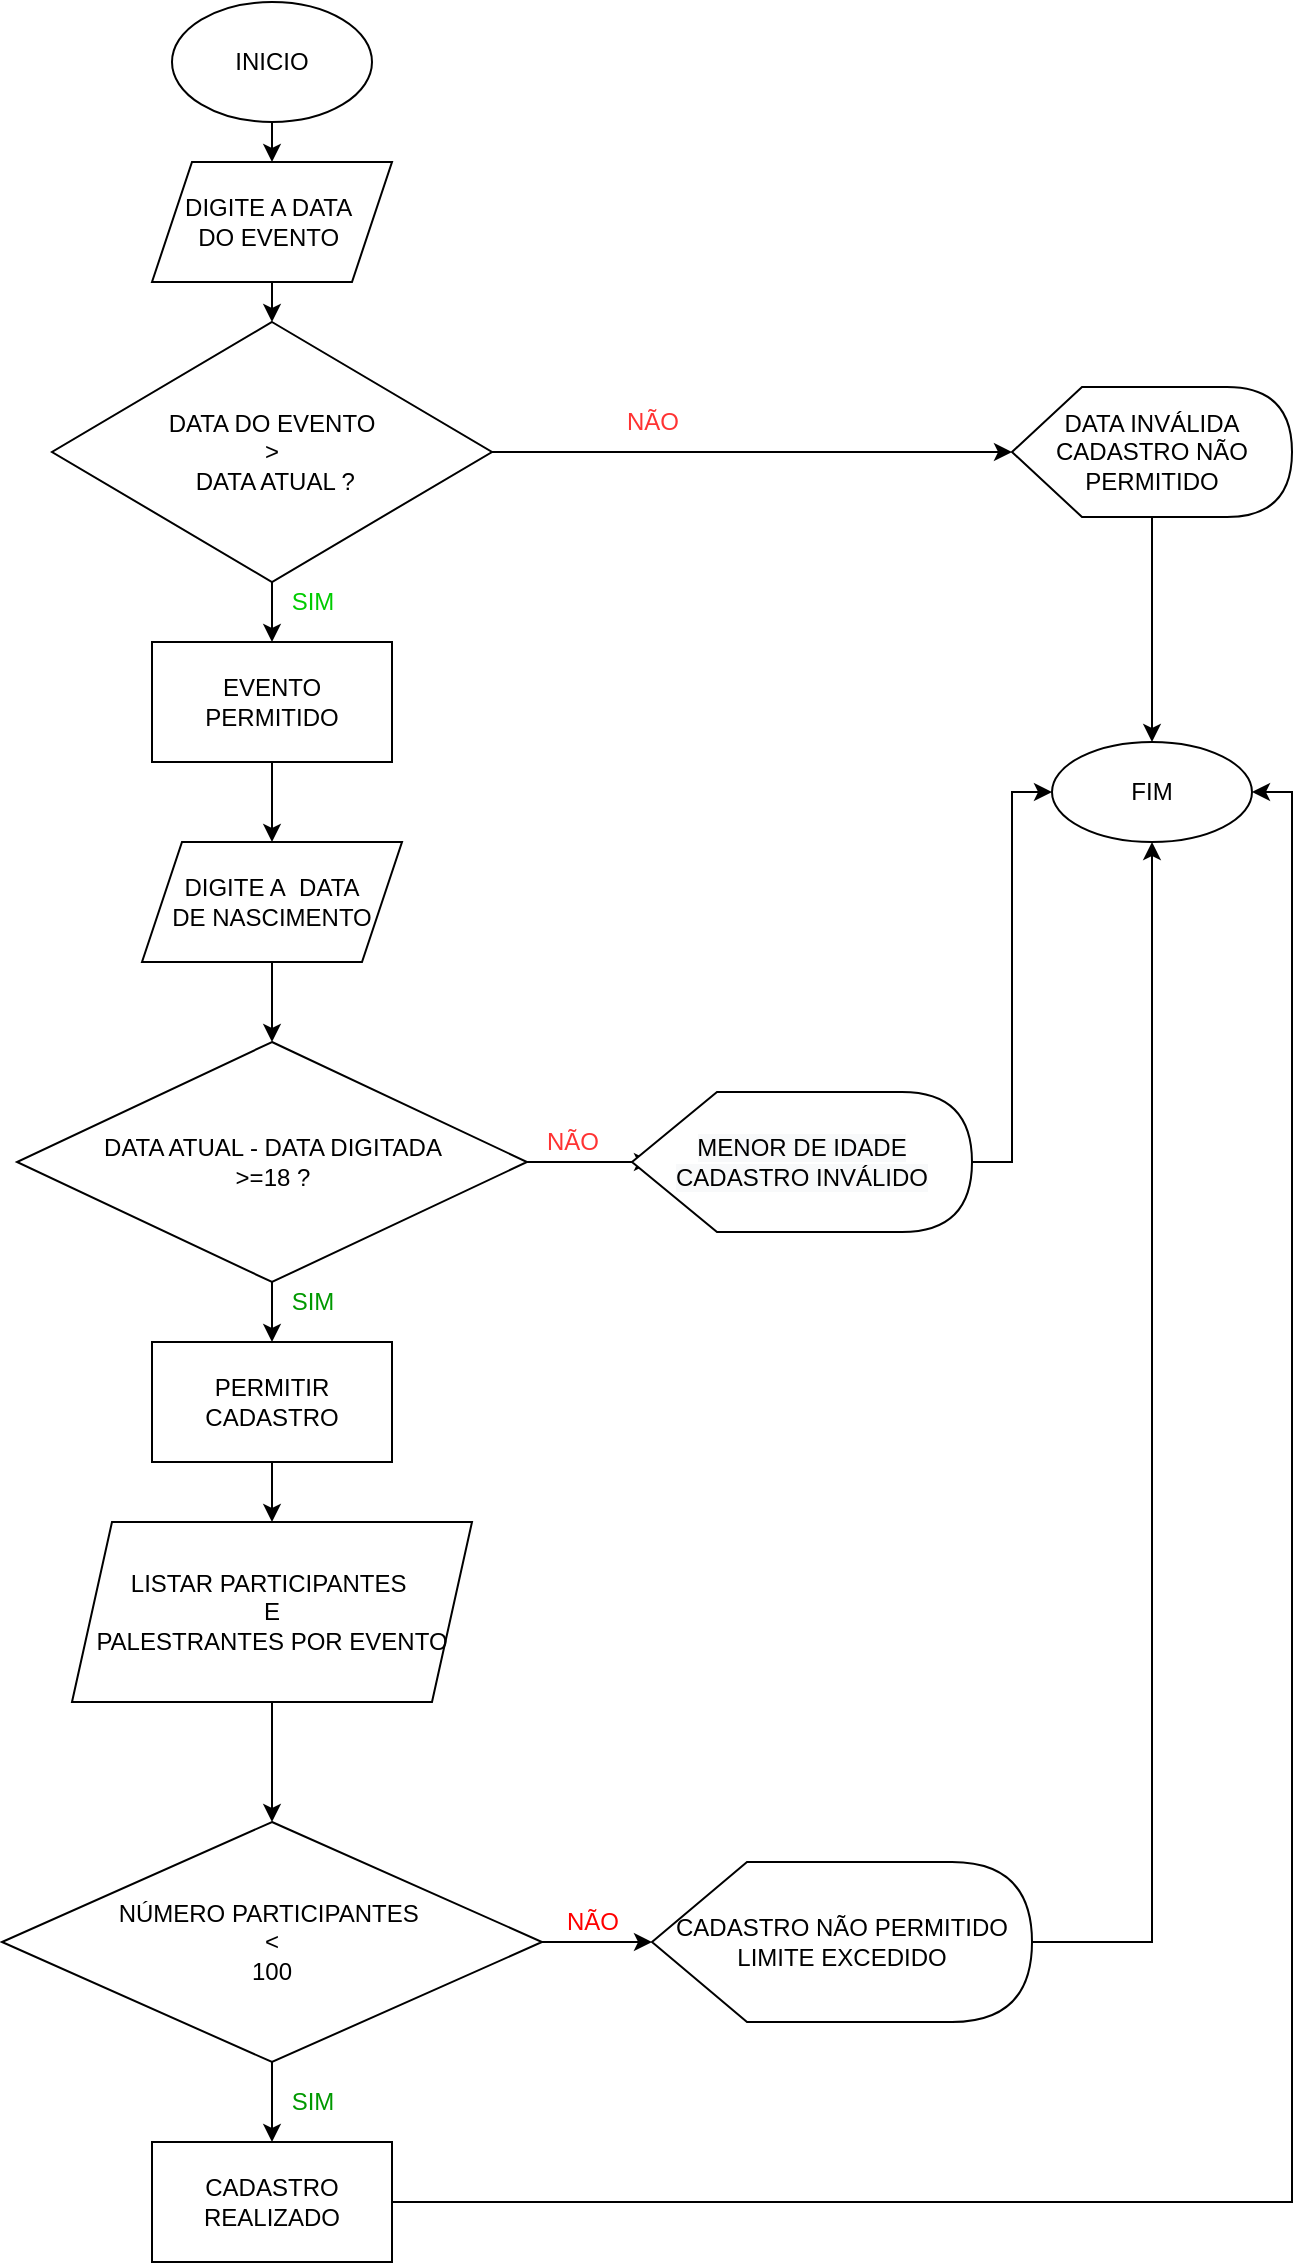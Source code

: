 <mxfile version="16.4.6" type="github">
  <diagram id="ZqMlhw6HM5E0plBPhH-u" name="Page-1">
    <mxGraphModel dx="1114" dy="1074" grid="1" gridSize="10" guides="1" tooltips="1" connect="1" arrows="1" fold="1" page="1" pageScale="1" pageWidth="827" pageHeight="1169" math="0" shadow="0">
      <root>
        <mxCell id="0" />
        <mxCell id="1" parent="0" />
        <mxCell id="c9SwMkSAkgVSywDzVhDR-12" style="edgeStyle=orthogonalEdgeStyle;rounded=0;orthogonalLoop=1;jettySize=auto;html=1;exitX=0.5;exitY=1;exitDx=0;exitDy=0;entryX=0.5;entryY=0;entryDx=0;entryDy=0;" edge="1" parent="1" source="WKFcctsPhPMP4OKQL6qr-1" target="c9SwMkSAkgVSywDzVhDR-11">
          <mxGeometry relative="1" as="geometry" />
        </mxCell>
        <mxCell id="WKFcctsPhPMP4OKQL6qr-1" value="INICIO" style="ellipse;whiteSpace=wrap;html=1;" parent="1" vertex="1">
          <mxGeometry x="250" y="10" width="100" height="60" as="geometry" />
        </mxCell>
        <mxCell id="WKFcctsPhPMP4OKQL6qr-6" style="edgeStyle=orthogonalEdgeStyle;rounded=0;orthogonalLoop=1;jettySize=auto;html=1;exitX=1;exitY=0.5;exitDx=0;exitDy=0;entryX=0;entryY=0.5;entryDx=0;entryDy=0;entryPerimeter=0;" parent="1" source="WKFcctsPhPMP4OKQL6qr-2" edge="1" target="c9SwMkSAkgVSywDzVhDR-18">
          <mxGeometry relative="1" as="geometry">
            <mxPoint x="560" y="235" as="targetPoint" />
          </mxGeometry>
        </mxCell>
        <mxCell id="WKFcctsPhPMP4OKQL6qr-14" style="edgeStyle=orthogonalEdgeStyle;rounded=0;orthogonalLoop=1;jettySize=auto;html=1;entryX=0.5;entryY=0;entryDx=0;entryDy=0;" parent="1" source="WKFcctsPhPMP4OKQL6qr-2" target="WKFcctsPhPMP4OKQL6qr-13" edge="1">
          <mxGeometry relative="1" as="geometry" />
        </mxCell>
        <mxCell id="WKFcctsPhPMP4OKQL6qr-2" value="DATA DO EVENTO&lt;br&gt;&amp;gt;&lt;br&gt;&amp;nbsp;DATA ATUAL ?" style="rhombus;whiteSpace=wrap;html=1;" parent="1" vertex="1">
          <mxGeometry x="190" y="170" width="220" height="130" as="geometry" />
        </mxCell>
        <mxCell id="WKFcctsPhPMP4OKQL6qr-8" value="NÃO" style="text;html=1;align=center;verticalAlign=middle;resizable=0;points=[];autosize=1;fontColor=#FF3333;" parent="1" vertex="1">
          <mxGeometry x="470" y="210" width="40" height="20" as="geometry" />
        </mxCell>
        <mxCell id="WKFcctsPhPMP4OKQL6qr-11" value="FIM" style="ellipse;whiteSpace=wrap;html=1;" parent="1" vertex="1">
          <mxGeometry x="690" y="380" width="100" height="50" as="geometry" />
        </mxCell>
        <mxCell id="WKFcctsPhPMP4OKQL6qr-16" style="edgeStyle=orthogonalEdgeStyle;rounded=0;orthogonalLoop=1;jettySize=auto;html=1;exitX=0.5;exitY=1;exitDx=0;exitDy=0;entryX=0.5;entryY=0;entryDx=0;entryDy=0;" parent="1" source="WKFcctsPhPMP4OKQL6qr-13" target="WKFcctsPhPMP4OKQL6qr-15" edge="1">
          <mxGeometry relative="1" as="geometry" />
        </mxCell>
        <mxCell id="WKFcctsPhPMP4OKQL6qr-13" value="EVENTO PERMITIDO" style="rounded=0;whiteSpace=wrap;html=1;" parent="1" vertex="1">
          <mxGeometry x="240" y="330" width="120" height="60" as="geometry" />
        </mxCell>
        <mxCell id="WKFcctsPhPMP4OKQL6qr-18" style="edgeStyle=orthogonalEdgeStyle;rounded=0;orthogonalLoop=1;jettySize=auto;html=1;" parent="1" source="WKFcctsPhPMP4OKQL6qr-15" target="WKFcctsPhPMP4OKQL6qr-17" edge="1">
          <mxGeometry relative="1" as="geometry" />
        </mxCell>
        <mxCell id="WKFcctsPhPMP4OKQL6qr-15" value="DIGITE A&amp;nbsp; DATA&lt;br&gt;DE NASCIMENTO" style="shape=parallelogram;perimeter=parallelogramPerimeter;whiteSpace=wrap;html=1;fixedSize=1;" parent="1" vertex="1">
          <mxGeometry x="235" y="430" width="130" height="60" as="geometry" />
        </mxCell>
        <mxCell id="WKFcctsPhPMP4OKQL6qr-20" style="edgeStyle=orthogonalEdgeStyle;rounded=0;orthogonalLoop=1;jettySize=auto;html=1;exitX=1;exitY=0.5;exitDx=0;exitDy=0;entryX=0;entryY=0.5;entryDx=0;entryDy=0;" parent="1" source="WKFcctsPhPMP4OKQL6qr-17" edge="1">
          <mxGeometry relative="1" as="geometry">
            <mxPoint x="490" y="590" as="targetPoint" />
          </mxGeometry>
        </mxCell>
        <mxCell id="c9SwMkSAkgVSywDzVhDR-15" style="edgeStyle=orthogonalEdgeStyle;rounded=0;orthogonalLoop=1;jettySize=auto;html=1;exitX=0.5;exitY=1;exitDx=0;exitDy=0;entryX=0.5;entryY=0;entryDx=0;entryDy=0;" edge="1" parent="1" source="WKFcctsPhPMP4OKQL6qr-17" target="c9SwMkSAkgVSywDzVhDR-14">
          <mxGeometry relative="1" as="geometry" />
        </mxCell>
        <mxCell id="WKFcctsPhPMP4OKQL6qr-17" value="DATA ATUAL - DATA DIGITADA &lt;br&gt;&amp;gt;=18 ?" style="rhombus;whiteSpace=wrap;html=1;" parent="1" vertex="1">
          <mxGeometry x="172.5" y="530" width="255" height="120" as="geometry" />
        </mxCell>
        <mxCell id="WKFcctsPhPMP4OKQL6qr-21" value="NÃO" style="text;html=1;align=center;verticalAlign=middle;resizable=0;points=[];autosize=1;strokeColor=none;fillColor=none;fontColor=#FF3333;" parent="1" vertex="1">
          <mxGeometry x="430" y="570" width="40" height="20" as="geometry" />
        </mxCell>
        <mxCell id="c9SwMkSAkgVSywDzVhDR-5" style="edgeStyle=orthogonalEdgeStyle;rounded=0;orthogonalLoop=1;jettySize=auto;html=1;exitX=0.5;exitY=1;exitDx=0;exitDy=0;" edge="1" parent="1" source="c9SwMkSAkgVSywDzVhDR-3" target="c9SwMkSAkgVSywDzVhDR-4">
          <mxGeometry relative="1" as="geometry" />
        </mxCell>
        <mxCell id="c9SwMkSAkgVSywDzVhDR-3" value="&lt;span&gt;LISTAR PARTICIPANTES&amp;nbsp;&lt;/span&gt;&lt;br&gt;&lt;span&gt;E&lt;/span&gt;&lt;br&gt;&lt;span&gt;PALESTRANTES POR EVENTO&lt;/span&gt;" style="shape=parallelogram;perimeter=parallelogramPerimeter;whiteSpace=wrap;html=1;fixedSize=1;" vertex="1" parent="1">
          <mxGeometry x="200" y="770" width="200" height="90" as="geometry" />
        </mxCell>
        <mxCell id="c9SwMkSAkgVSywDzVhDR-23" style="edgeStyle=orthogonalEdgeStyle;rounded=0;orthogonalLoop=1;jettySize=auto;html=1;exitX=1;exitY=0.5;exitDx=0;exitDy=0;entryX=0;entryY=0.5;entryDx=0;entryDy=0;entryPerimeter=0;" edge="1" parent="1" source="c9SwMkSAkgVSywDzVhDR-4" target="c9SwMkSAkgVSywDzVhDR-22">
          <mxGeometry relative="1" as="geometry" />
        </mxCell>
        <mxCell id="c9SwMkSAkgVSywDzVhDR-29" style="edgeStyle=orthogonalEdgeStyle;rounded=0;orthogonalLoop=1;jettySize=auto;html=1;exitX=0.5;exitY=1;exitDx=0;exitDy=0;entryX=0.5;entryY=0;entryDx=0;entryDy=0;fontColor=#000000;" edge="1" parent="1" source="c9SwMkSAkgVSywDzVhDR-4" target="c9SwMkSAkgVSywDzVhDR-28">
          <mxGeometry relative="1" as="geometry" />
        </mxCell>
        <mxCell id="c9SwMkSAkgVSywDzVhDR-4" value="NÚMERO PARTICIPANTES&amp;nbsp;&lt;br&gt;&amp;lt;&lt;br&gt;100" style="rhombus;whiteSpace=wrap;html=1;" vertex="1" parent="1">
          <mxGeometry x="165" y="920" width="270" height="120" as="geometry" />
        </mxCell>
        <mxCell id="c9SwMkSAkgVSywDzVhDR-13" style="edgeStyle=orthogonalEdgeStyle;rounded=0;orthogonalLoop=1;jettySize=auto;html=1;exitX=0.5;exitY=1;exitDx=0;exitDy=0;entryX=0.5;entryY=0;entryDx=0;entryDy=0;" edge="1" parent="1" source="c9SwMkSAkgVSywDzVhDR-11" target="WKFcctsPhPMP4OKQL6qr-2">
          <mxGeometry relative="1" as="geometry" />
        </mxCell>
        <mxCell id="c9SwMkSAkgVSywDzVhDR-11" value="DIGITE A DATA&amp;nbsp;&lt;br&gt;DO EVENTO&amp;nbsp;" style="shape=parallelogram;perimeter=parallelogramPerimeter;whiteSpace=wrap;html=1;fixedSize=1;" vertex="1" parent="1">
          <mxGeometry x="240" y="90" width="120" height="60" as="geometry" />
        </mxCell>
        <mxCell id="c9SwMkSAkgVSywDzVhDR-17" style="edgeStyle=orthogonalEdgeStyle;rounded=0;orthogonalLoop=1;jettySize=auto;html=1;exitX=0.5;exitY=1;exitDx=0;exitDy=0;entryX=0.5;entryY=0;entryDx=0;entryDy=0;" edge="1" parent="1" source="c9SwMkSAkgVSywDzVhDR-14" target="c9SwMkSAkgVSywDzVhDR-3">
          <mxGeometry relative="1" as="geometry" />
        </mxCell>
        <mxCell id="c9SwMkSAkgVSywDzVhDR-14" value="PERMITIR&lt;br&gt;CADASTRO" style="rounded=0;whiteSpace=wrap;html=1;" vertex="1" parent="1">
          <mxGeometry x="240" y="680" width="120" height="60" as="geometry" />
        </mxCell>
        <mxCell id="c9SwMkSAkgVSywDzVhDR-19" style="edgeStyle=orthogonalEdgeStyle;rounded=0;orthogonalLoop=1;jettySize=auto;html=1;entryX=0.5;entryY=0;entryDx=0;entryDy=0;" edge="1" parent="1" source="c9SwMkSAkgVSywDzVhDR-18" target="WKFcctsPhPMP4OKQL6qr-11">
          <mxGeometry relative="1" as="geometry" />
        </mxCell>
        <mxCell id="c9SwMkSAkgVSywDzVhDR-18" value="&lt;span&gt;DATA INVÁLIDA&lt;/span&gt;&lt;br&gt;&lt;span&gt;CADASTRO NÃO PERMITIDO&lt;/span&gt;" style="shape=display;whiteSpace=wrap;html=1;" vertex="1" parent="1">
          <mxGeometry x="670" y="202.5" width="140" height="65" as="geometry" />
        </mxCell>
        <mxCell id="c9SwMkSAkgVSywDzVhDR-21" style="edgeStyle=orthogonalEdgeStyle;rounded=0;orthogonalLoop=1;jettySize=auto;html=1;exitX=1;exitY=0.5;exitDx=0;exitDy=0;exitPerimeter=0;entryX=0;entryY=0.5;entryDx=0;entryDy=0;" edge="1" parent="1" source="c9SwMkSAkgVSywDzVhDR-20" target="WKFcctsPhPMP4OKQL6qr-11">
          <mxGeometry relative="1" as="geometry" />
        </mxCell>
        <mxCell id="c9SwMkSAkgVSywDzVhDR-20" value="&#xa;&#xa;&lt;span style=&quot;color: rgb(0, 0, 0); font-family: helvetica; font-size: 12px; font-style: normal; font-weight: 400; letter-spacing: normal; text-align: center; text-indent: 0px; text-transform: none; word-spacing: 0px; background-color: rgb(248, 249, 250); display: inline; float: none;&quot;&gt;MENOR DE IDADE&lt;/span&gt;&lt;br style=&quot;color: rgb(0, 0, 0); font-family: helvetica; font-size: 12px; font-style: normal; font-weight: 400; letter-spacing: normal; text-align: center; text-indent: 0px; text-transform: none; word-spacing: 0px; background-color: rgb(248, 249, 250);&quot;&gt;&lt;span style=&quot;color: rgb(0, 0, 0); font-family: helvetica; font-size: 12px; font-style: normal; font-weight: 400; letter-spacing: normal; text-align: center; text-indent: 0px; text-transform: none; word-spacing: 0px; background-color: rgb(248, 249, 250); display: inline; float: none;&quot;&gt;CADASTRO INVÁLIDO&lt;/span&gt;&#xa;&#xa;" style="shape=display;whiteSpace=wrap;html=1;" vertex="1" parent="1">
          <mxGeometry x="480" y="555" width="170" height="70" as="geometry" />
        </mxCell>
        <mxCell id="c9SwMkSAkgVSywDzVhDR-27" style="edgeStyle=orthogonalEdgeStyle;rounded=0;orthogonalLoop=1;jettySize=auto;html=1;entryX=0.5;entryY=1;entryDx=0;entryDy=0;fontColor=#FF0000;" edge="1" parent="1" source="c9SwMkSAkgVSywDzVhDR-22" target="WKFcctsPhPMP4OKQL6qr-11">
          <mxGeometry relative="1" as="geometry" />
        </mxCell>
        <mxCell id="c9SwMkSAkgVSywDzVhDR-22" value="CADASTRO NÃO PERMITIDO&lt;br&gt;LIMITE EXCEDIDO" style="shape=display;whiteSpace=wrap;html=1;" vertex="1" parent="1">
          <mxGeometry x="490" y="940" width="190" height="80" as="geometry" />
        </mxCell>
        <mxCell id="c9SwMkSAkgVSywDzVhDR-24" value="NÃO" style="text;html=1;align=center;verticalAlign=middle;resizable=0;points=[];autosize=1;strokeColor=none;fillColor=none;fontColor=#FF0000;" vertex="1" parent="1">
          <mxGeometry x="440" y="960" width="40" height="20" as="geometry" />
        </mxCell>
        <mxCell id="c9SwMkSAkgVSywDzVhDR-25" value="SIM" style="text;html=1;align=center;verticalAlign=middle;resizable=0;points=[];autosize=1;strokeColor=none;fillColor=none;fontColor=#009900;" vertex="1" parent="1">
          <mxGeometry x="300" y="650" width="40" height="20" as="geometry" />
        </mxCell>
        <mxCell id="c9SwMkSAkgVSywDzVhDR-26" value="SIM" style="text;html=1;align=center;verticalAlign=middle;resizable=0;points=[];autosize=1;strokeColor=none;fillColor=none;fontColor=#00CC00;" vertex="1" parent="1">
          <mxGeometry x="300" y="300" width="40" height="20" as="geometry" />
        </mxCell>
        <mxCell id="c9SwMkSAkgVSywDzVhDR-30" style="edgeStyle=orthogonalEdgeStyle;rounded=0;orthogonalLoop=1;jettySize=auto;html=1;exitX=1;exitY=0.5;exitDx=0;exitDy=0;entryX=1;entryY=0.5;entryDx=0;entryDy=0;fontColor=#000000;" edge="1" parent="1" source="c9SwMkSAkgVSywDzVhDR-28" target="WKFcctsPhPMP4OKQL6qr-11">
          <mxGeometry relative="1" as="geometry" />
        </mxCell>
        <mxCell id="c9SwMkSAkgVSywDzVhDR-28" value="CADASTRO&lt;br&gt;REALIZADO" style="rounded=0;whiteSpace=wrap;html=1;fontColor=#000000;" vertex="1" parent="1">
          <mxGeometry x="240" y="1080" width="120" height="60" as="geometry" />
        </mxCell>
        <mxCell id="c9SwMkSAkgVSywDzVhDR-31" value="SIM" style="text;html=1;align=center;verticalAlign=middle;resizable=0;points=[];autosize=1;strokeColor=none;fillColor=none;fontColor=#009900;" vertex="1" parent="1">
          <mxGeometry x="300" y="1050" width="40" height="20" as="geometry" />
        </mxCell>
      </root>
    </mxGraphModel>
  </diagram>
</mxfile>
